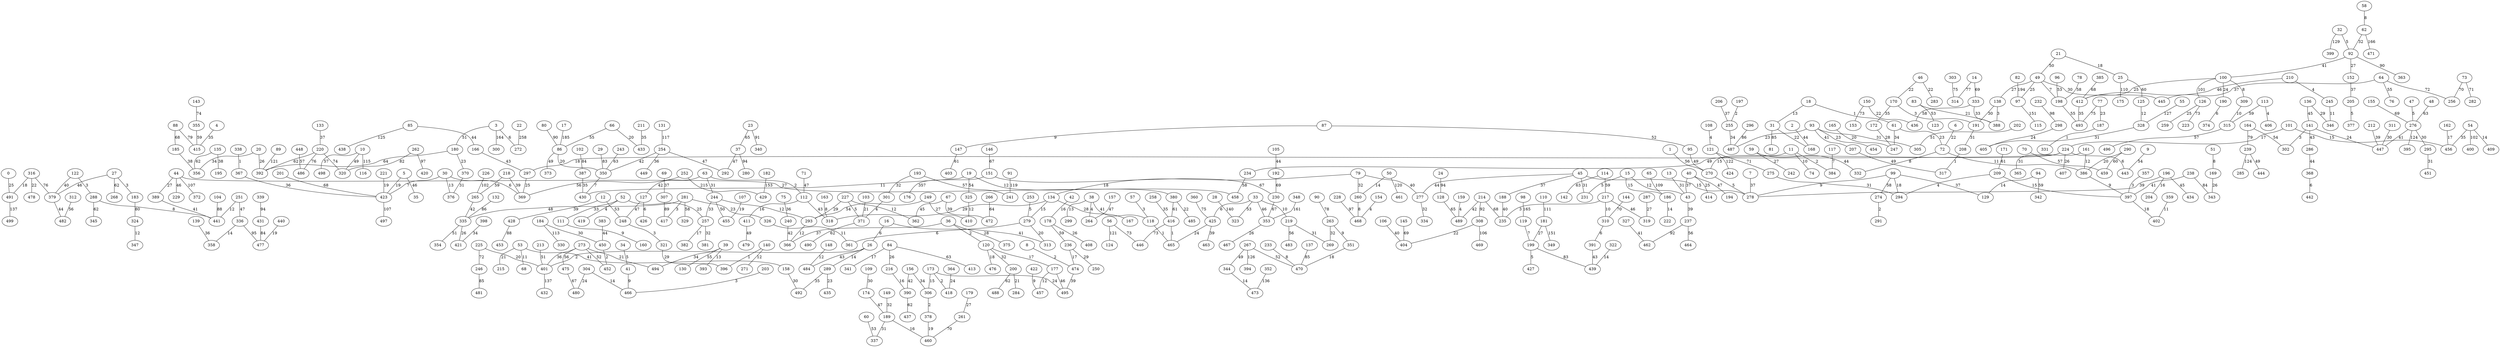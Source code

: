 strict graph G {
0;
1;
2;
3;
4;
5;
6;
7;
8;
9;
10;
11;
12;
13;
14;
15;
16;
17;
18;
19;
20;
21;
22;
23;
24;
25;
26;
27;
28;
29;
30;
31;
32;
33;
34;
35;
36;
37;
38;
39;
40;
41;
42;
43;
44;
45;
46;
47;
48;
49;
50;
51;
52;
53;
54;
55;
56;
57;
58;
59;
60;
61;
62;
63;
64;
65;
66;
67;
68;
69;
70;
71;
72;
73;
74;
75;
76;
77;
78;
79;
80;
81;
82;
83;
84;
85;
86;
87;
88;
89;
90;
91;
92;
93;
94;
95;
96;
97;
98;
99;
100;
101;
102;
103;
104;
105;
106;
107;
108;
109;
110;
111;
112;
113;
114;
115;
116;
117;
118;
119;
120;
121;
122;
123;
124;
125;
126;
127;
128;
129;
130;
131;
132;
133;
134;
135;
136;
137;
138;
139;
140;
141;
142;
143;
144;
145;
146;
147;
148;
149;
150;
151;
152;
153;
154;
155;
156;
157;
158;
159;
160;
161;
162;
163;
164;
165;
166;
167;
168;
169;
170;
171;
172;
173;
174;
175;
176;
177;
178;
179;
180;
181;
182;
183;
184;
185;
186;
187;
188;
189;
190;
191;
192;
193;
194;
195;
196;
197;
198;
199;
200;
201;
202;
203;
204;
205;
206;
207;
208;
209;
210;
211;
212;
213;
214;
215;
216;
217;
218;
219;
220;
221;
222;
223;
224;
225;
226;
227;
228;
229;
230;
231;
232;
233;
234;
235;
236;
237;
238;
239;
240;
241;
242;
243;
244;
245;
246;
247;
248;
249;
250;
251;
252;
253;
254;
255;
256;
257;
258;
259;
260;
261;
262;
263;
264;
265;
266;
267;
268;
269;
270;
271;
272;
273;
274;
275;
276;
277;
278;
279;
280;
281;
282;
283;
284;
285;
286;
287;
288;
289;
290;
291;
292;
293;
294;
295;
296;
297;
298;
299;
300;
301;
302;
303;
304;
305;
306;
307;
308;
309;
310;
311;
312;
313;
314;
315;
316;
317;
318;
319;
320;
321;
322;
323;
324;
325;
326;
327;
328;
329;
330;
331;
332;
333;
334;
335;
336;
337;
338;
339;
340;
341;
342;
343;
344;
345;
346;
347;
348;
349;
350;
351;
352;
353;
354;
355;
356;
357;
358;
359;
360;
361;
362;
363;
364;
365;
366;
367;
368;
369;
370;
371;
372;
373;
374;
375;
376;
377;
378;
379;
380;
381;
382;
383;
384;
385;
386;
387;
388;
389;
390;
391;
392;
393;
394;
395;
396;
397;
398;
399;
400;
401;
402;
403;
404;
405;
406;
407;
408;
409;
410;
411;
412;
413;
414;
415;
416;
417;
418;
419;
420;
421;
422;
423;
424;
425;
426;
427;
428;
429;
430;
431;
432;
433;
434;
435;
436;
437;
438;
439;
440;
441;
442;
443;
444;
445;
446;
447;
448;
449;
450;
451;
452;
453;
454;
455;
456;
457;
458;
459;
460;
461;
462;
463;
464;
465;
466;
467;
468;
469;
470;
471;
472;
473;
474;
475;
476;
477;
478;
479;
480;
481;
482;
483;
484;
485;
486;
487;
488;
489;
490;
491;
492;
493;
494;
495;
496;
497;
498;
499;
209 -- 294  [label=4];
258 -- 416  [label=35];
383 -- 450  [label=44];
290 -- 459  [label=60];
184 -- 330  [label=113];
224 -- 407  [label=26];
49 -- 138  [label=27];
17 -- 86  [label=185];
221 -- 423  [label=19];
14 -- 333  [label=69];
183 -- 324  [label=80];
55 -- 328  [label=127];
422 -- 457  [label=9];
71 -- 112  [label=47];
30 -- 369  [label=6];
121 -- 424  [label=122];
51 -- 169  [label=8];
193 -- 301  [label=32];
85 -- 166  [label=44];
357 -- 397  [label=3];
128 -- 489  [label=65];
201 -- 423  [label=68];
11 -- 270  [label=15];
140 -- 396  [label=1];
321 -- 396  [label=29];
13 -- 43  [label=31];
40 -- 194  [label=47];
298 -- 405  [label=24];
225 -- 246  [label=72];
56 -- 446  [label=73];
15 -- 186  [label=15];
77 -- 187  [label=23];
94 -- 342  [label=59];
350 -- 430  [label=7];
38 -- 118  [label=41];
18 -- 61  [label=1];
52 -- 419  [label=4];
93 -- 305  [label=31];
336 -- 358  [label=14];
355 -- 415  [label=59];
227 -- 362  [label=12];
172 -- 247  [label=28];
62 -- 92  [label=32];
199 -- 427  [label=5];
39 -- 393  [label=13];
46 -- 283  [label=22];
150 -- 153  [label=73];
64 -- 256  [label=72];
425 -- 463  [label=39];
45 -- 231  [label=31];
109 -- 174  [label=30];
274 -- 291  [label=2];
63 -- 127  [label=42];
266 -- 472  [label=64];
173 -- 306  [label=15];
232 -- 298  [label=98];
328 -- 405  [label=31];
174 -- 189  [label=47];
73 -- 282  [label=71];
30 -- 376  [label=13];
60 -- 337  [label=53];
220 -- 486  [label=76];
267 -- 394  [label=126];
352 -- 473  [label=136];
125 -- 328  [label=12];
113 -- 315  [label=59];
289 -- 435  [label=23];
192 -- 230  [label=69];
44 -- 229  [label=46];
224 -- 443  [label=6];
184 -- 450  [label=30];
12 -- 248  [label=53];
217 -- 319  [label=46];
117 -- 384  [label=7];
53 -- 158  [label=41];
127 -- 426  [label=6];
78 -- 198  [label=58];
243 -- 350  [label=63];
281 -- 329  [label=58];
474 -- 495  [label=39];
273 -- 494  [label=21];
132 -- 335  [label=86];
135 -- 195  [label=38];
34 -- 41  [label=5];
267 -- 344  [label=49];
112 -- 318  [label=43];
72 -- 332  [label=8];
173 -- 495  [label=24];
37 -- 280  [label=94];
9 -- 443  [label=54];
90 -- 263  [label=78];
29 -- 350  [label=83];
335 -- 421  [label=26];
111 -- 160  [label=9];
36 -- 120  [label=2];
5 -- 35  [label=46];
57 -- 118  [label=3];
99 -- 278  [label=9];
217 -- 235  [label=3];
276 -- 447  [label=41];
85 -- 438  [label=125];
277 -- 334  [label=32];
131 -- 254  [label=117];
38 -- 264  [label=4];
93 -- 487  [label=23];
180 -- 370  [label=23];
296 -- 487  [label=86];
99 -- 294  [label=18];
41 -- 466  [label=9];
240 -- 366  [label=42];
122 -- 288  [label=3];
236 -- 474  [label=17];
120 -- 476  [label=18];
238 -- 343  [label=84];
151 -- 176  [label=357];
220 -- 392  [label=62];
386 -- 397  [label=9];
360 -- 425  [label=75];
99 -- 274  [label=58];
54 -- 409  [label=14];
72 -- 386  [label=11];
326 -- 361  [label=11];
106 -- 404  [label=40];
325 -- 410  [label=12];
251 -- 336  [label=47];
220 -- 320  [label=74];
83 -- 123  [label=53];
286 -- 368  [label=44];
25 -- 125  [label=60];
23 -- 37  [label=65];
59 -- 242  [label=27];
333 -- 436  [label=58];
431 -- 477  [label=84];
290 -- 386  [label=20];
200 -- 488  [label=62];
10 -- 116  [label=115];
367 -- 423  [label=36];
281 -- 335  [label=48];
66 -- 433  [label=20];
389 -- 441  [label=41];
15 -- 231  [label=5];
135 -- 356  [label=62];
200 -- 284  [label=21];
161 -- 365  [label=31];
228 -- 468  [label=97];
198 -- 493  [label=55];
16 -- 26  [label=6];
12 -- 428  [label=39];
33 -- 425  [label=6];
40 -- 43  [label=37];
214 -- 308  [label=92];
262 -- 420  [label=97];
173 -- 418  [label=2];
190 -- 374  [label=6];
227 -- 371  [label=5];
182 -- 429  [label=153];
138 -- 191  [label=30];
261 -- 460  [label=70];
92 -- 100  [label=41];
45 -- 278  [label=15];
96 -- 198  [label=53];
161 -- 386  [label=12];
134 -- 318  [label=29];
252 -- 429  [label=215];
147 -- 403  [label=61];
127 -- 248  [label=47];
359 -- 402  [label=11];
276 -- 295  [label=30];
97 -- 115  [label=151];
301 -- 371  [label=4];
100 -- 309  [label=8];
61 -- 72  [label=23];
238 -- 397  [label=41];
101 -- 224  [label=17];
425 -- 465  [label=24];
88 -- 185  [label=68];
170 -- 191  [label=3];
491 -- 499  [label=137];
19 -- 325  [label=54];
99 -- 129  [label=37];
287 -- 319  [label=27];
257 -- 381  [label=32];
205 -- 377  [label=5];
19 -- 430  [label=11];
440 -- 477  [label=19];
295 -- 451  [label=31];
114 -- 142  [label=63];
370 -- 376  [label=31];
203 -- 466  [label=3];
7 -- 278  [label=37];
44 -- 372  [label=107];
139 -- 358  [label=36];
212 -- 447  [label=39];
66 -- 86  [label=55];
196 -- 204  [label=16];
322 -- 439  [label=14];
40 -- 414  [label=25];
385 -- 412  [label=68];
289 -- 492  [label=35];
137 -- 470  [label=85];
3 -- 300  [label=164];
219 -- 483  [label=56];
21 -- 25  [label=18];
65 -- 186  [label=109];
207 -- 317  [label=49];
316 -- 491  [label=18];
275 -- 294  [label=31];
152 -- 205  [label=37];
312 -- 482  [label=56];
267 -- 470  [label=52];
136 -- 141  [label=45];
155 -- 276  [label=69];
62 -- 471  [label=166];
306 -- 378  [label=2];
69 -- 307  [label=37];
227 -- 293  [label=29];
246 -- 481  [label=85];
335 -- 354  [label=51];
141 -- 302  [label=3];
50 -- 260  [label=14];
26 -- 401  [label=2];
64 -- 445  [label=37];
213 -- 401  [label=51];
94 -- 129  [label=14];
216 -- 390  [label=16];
189 -- 337  [label=31];
136 -- 346  [label=29];
262 -- 320  [label=82];
368 -- 442  [label=6];
189 -- 460  [label=16];
36 -- 366  [label=37];
89 -- 392  [label=121];
54 -- 456  [label=35];
310 -- 391  [label=6];
33 -- 353  [label=46];
237 -- 464  [label=56];
281 -- 326  [label=23];
254 -- 292  [label=47];
226 -- 265  [label=102];
390 -- 437  [label=62];
179 -- 261  [label=27];
73 -- 256  [label=70];
387 -- 430  [label=35];
214 -- 235  [label=68];
52 -- 257  [label=25];
58 -- 62  [label=8];
475 -- 480  [label=67];
134 -- 279  [label=15];
170 -- 172  [label=35];
11 -- 384  [label=2];
5 -- 423  [label=19];
15 -- 43  [label=12];
380 -- 485  [label=22];
297 -- 369  [label=25];
30 -- 423  [label=7];
120 -- 177  [label=17];
80 -- 86  [label=90];
209 -- 397  [label=15];
108 -- 121  [label=4];
169 -- 343  [label=26];
197 -- 255  [label=2];
19 -- 380  [label=12];
304 -- 480  [label=24];
49 -- 445  [label=30];
10 -- 498  [label=57];
119 -- 199  [label=7];
316 -- 379  [label=76];
87 -- 147  [label=9];
193 -- 241  [label=57];
196 -- 434  [label=45];
236 -- 250  [label=29];
151 -- 230  [label=67];
52 -- 111  [label=33];
28 -- 323  [label=140];
70 -- 459  [label=57];
102 -- 387  [label=84];
122 -- 379  [label=40];
188 -- 235  [label=40];
224 -- 297  [label=18];
31 -- 81  [label=85];
126 -- 223  [label=73];
32 -- 399  [label=129];
237 -- 462  [label=92];
380 -- 416  [label=61];
154 -- 468  [label=4];
324 -- 347  [label=12];
1 -- 270  [label=56];
163 -- 318  [label=8];
248 -- 321  [label=3];
113 -- 406  [label=4];
254 -- 350  [label=42];
27 -- 379  [label=46];
252 -- 369  [label=56];
166 -- 297  [label=43];
450 -- 452  [label=2];
118 -- 465  [label=1];
206 -- 255  [label=37];
100 -- 412  [label=25];
234 -- 458  [label=58];
25 -- 175  [label=110];
391 -- 439  [label=43];
273 -- 452  [label=52];
364 -- 418  [label=24];
187 -- 331  [label=1];
308 -- 404  [label=22];
185 -- 356  [label=38];
309 -- 315  [label=10];
50 -- 461  [label=120];
378 -- 460  [label=19];
288 -- 441  [label=8];
77 -- 493  [label=75];
36 -- 375  [label=28];
104 -- 441  [label=88];
412 -- 493  [label=35];
263 -- 269  [label=32];
103 -- 371  [label=21];
276 -- 395  [label=124];
353 -- 467  [label=26];
279 -- 313  [label=20];
91 -- 241  [label=119];
249 -- 293  [label=54];
84 -- 413  [label=63];
219 -- 269  [label=31];
260 -- 468  [label=8];
177 -- 457  [label=12];
157 -- 264  [label=47];
165 -- 247  [label=20];
93 -- 207  [label=41];
3 -- 272  [label=6];
344 -- 473  [label=14];
59 -- 332  [label=44];
79 -- 260  [label=32];
95 -- 270  [label=49];
39 -- 494  [label=34];
225 -- 401  [label=20];
336 -- 477  [label=95];
26 -- 289  [label=14];
100 -- 126  [label=101];
53 -- 215  [label=21];
141 -- 286  [label=43];
263 -- 351  [label=9];
411 -- 479  [label=49];
3 -- 180  [label=51];
156 -- 390  [label=42];
401 -- 432  [label=137];
333 -- 388  [label=33];
348 -- 353  [label=161];
239 -- 444  [label=49];
101 -- 456  [label=15];
416 -- 446  [label=73];
244 -- 455  [label=50];
273 -- 401  [label=36];
273 -- 475  [label=56];
416 -- 465  [label=1];
47 -- 276  [label=5];
338 -- 367  [label=1];
186 -- 222  [label=14];
4 -- 415  [label=35];
239 -- 285  [label=124];
281 -- 417  [label=3];
126 -- 259  [label=25];
249 -- 410  [label=27];
120 -- 200  [label=32];
92 -- 363  [label=90];
82 -- 97  [label=194];
84 -- 216  [label=26];
107 -- 455  [label=19];
79 -- 134  [label=18];
218 -- 265  [label=59];
307 -- 417  [label=89];
279 -- 361  [label=6];
105 -- 192  [label=44];
38 -- 299  [label=13];
148 -- 484  [label=12];
23 -- 340  [label=91];
61 -- 247  [label=34];
22 -- 272  [label=258];
351 -- 470  [label=18];
11 -- 74  [label=10];
288 -- 345  [label=62];
140 -- 271  [label=12];
191 -- 208  [label=31];
42 -- 178  [label=16];
121 -- 275  [label=71];
251 -- 441  [label=12];
196 -- 278  [label=39];
46 -- 170  [label=22];
31 -- 168  [label=22];
178 -- 236  [label=59];
114 -- 217  [label=59];
86 -- 350  [label=20];
171 -- 209  [label=61];
133 -- 220  [label=37];
44 -- 458  [label=27];
308 -- 469  [label=106];
230 -- 353  [label=67];
93 -- 454  [label=23];
379 -- 482  [label=44];
37 -- 292  [label=47];
397 -- 402  [label=18];
14 -- 314  [label=77];
67 -- 472  [label=39];
180 -- 392  [label=64];
33 -- 219  [label=10];
39 -- 130  [label=55];
88 -- 415  [label=79];
158 -- 492  [label=30];
398 -- 421  [label=34];
144 -- 310  [label=70];
233 -- 470  [label=8];
49 -- 97  [label=25];
87 -- 95  [label=52];
178 -- 408  [label=26];
181 -- 349  [label=151];
257 -- 382  [label=17];
21 -- 49  [label=50];
48 -- 276  [label=63];
26 -- 484  [label=43];
181 -- 199  [label=27];
253 -- 279  [label=5];
146 -- 151  [label=67];
8 -- 474  [label=2];
316 -- 478  [label=22];
2 -- 168  [label=44];
293 -- 366  [label=12];
98 -- 119  [label=165];
210 -- 245  [label=4];
270 -- 278  [label=5];
63 -- 244  [label=31];
218 -- 369  [label=39];
100 -- 190  [label=24];
27 -- 183  [label=3];
149 -- 189  [label=32];
20 -- 356  [label=34];
84 -- 341  [label=17];
32 -- 92  [label=5];
244 -- 293  [label=12];
199 -- 439  [label=83];
33 -- 323  [label=53];
20 -- 392  [label=26];
75 -- 240  [label=36];
371 -- 490  [label=62];
244 -- 257  [label=33];
0 -- 491  [label=25];
265 -- 335  [label=42];
150 -- 436  [label=22];
303 -- 314  [label=75];
428 -- 453  [label=88];
79 -- 277  [label=40];
245 -- 346  [label=11];
43 -- 237  [label=39];
67 -- 362  [label=45];
138 -- 388  [label=3];
156 -- 306  [label=34];
304 -- 466  [label=14];
112 -- 411  [label=16];
27 -- 268  [label=62];
63 -- 112  [label=2];
24 -- 128  [label=94];
423 -- 497  [label=107];
49 -- 198  [label=7];
311 -- 447  [label=30];
254 -- 449  [label=36];
162 -- 456  [label=17];
10 -- 320  [label=49];
44 -- 389  [label=27];
217 -- 310  [label=10];
145 -- 404  [label=69];
214 -- 489  [label=42];
159 -- 489  [label=4];
134 -- 167  [label=28];
224 -- 234  [label=49];
202 -- 305  [label=51];
54 -- 400  [label=102];
141 -- 447  [label=24];
64 -- 76  [label=55];
315 -- 496  [label=57];
110 -- 181  [label=111];
255 -- 487  [label=34];
6 -- 72  [label=22];
18 -- 31  [label=13];
86 -- 373  [label=49];
92 -- 152  [label=27];
210 -- 412  [label=46];
143 -- 355  [label=74];
53 -- 68  [label=11];
211 -- 433  [label=35];
164 -- 302  [label=54];
45 -- 188  [label=37];
448 -- 486  [label=57];
339 -- 431  [label=94];
177 -- 495  [label=46];
208 -- 317  [label=1];
45 -- 277  [label=44];
83 -- 388  [label=21];
164 -- 239  [label=79];
56 -- 124  [label=121];
327 -- 462  [label=41];
16 -- 313  [label=41];
}

